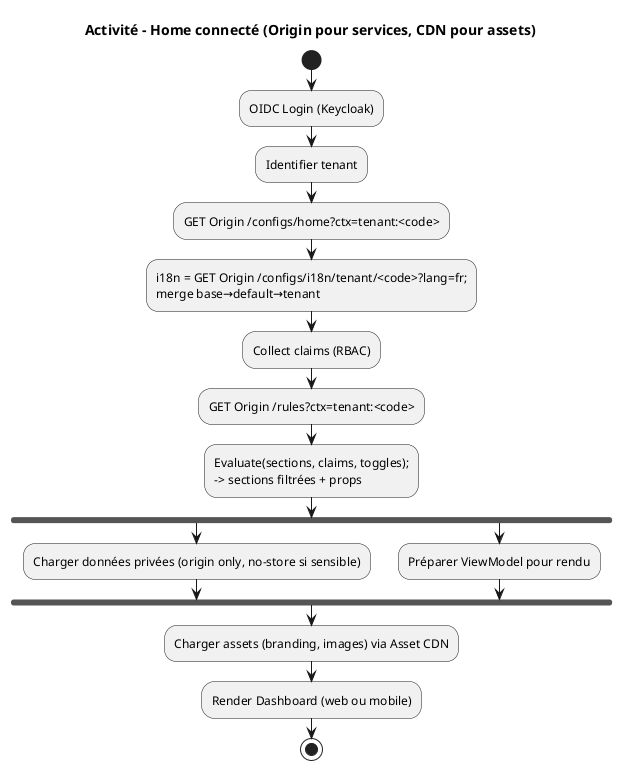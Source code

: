@startuml
title Activité - Home connecté (Origin pour services, CDN pour assets)

start
:OIDC Login (Keycloak);
:Identifier tenant;

:GET Origin /configs/home?ctx=tenant:<code>;
:i18n = GET Origin /configs/i18n/tenant/<code>?lang=fr;\nmerge base→default→tenant;

:Collect claims (RBAC);
:GET Origin /rules?ctx=tenant:<code>;
:Evaluate(sections, claims, toggles);\n-> sections filtrées + props;

fork
  :Charger données privées (origin only, no-store si sensible);
fork again
  :Préparer ViewModel pour rendu;
end fork

:Charger assets (branding, images) via Asset CDN;
:Render Dashboard (web ou mobile);
stop
@enduml
